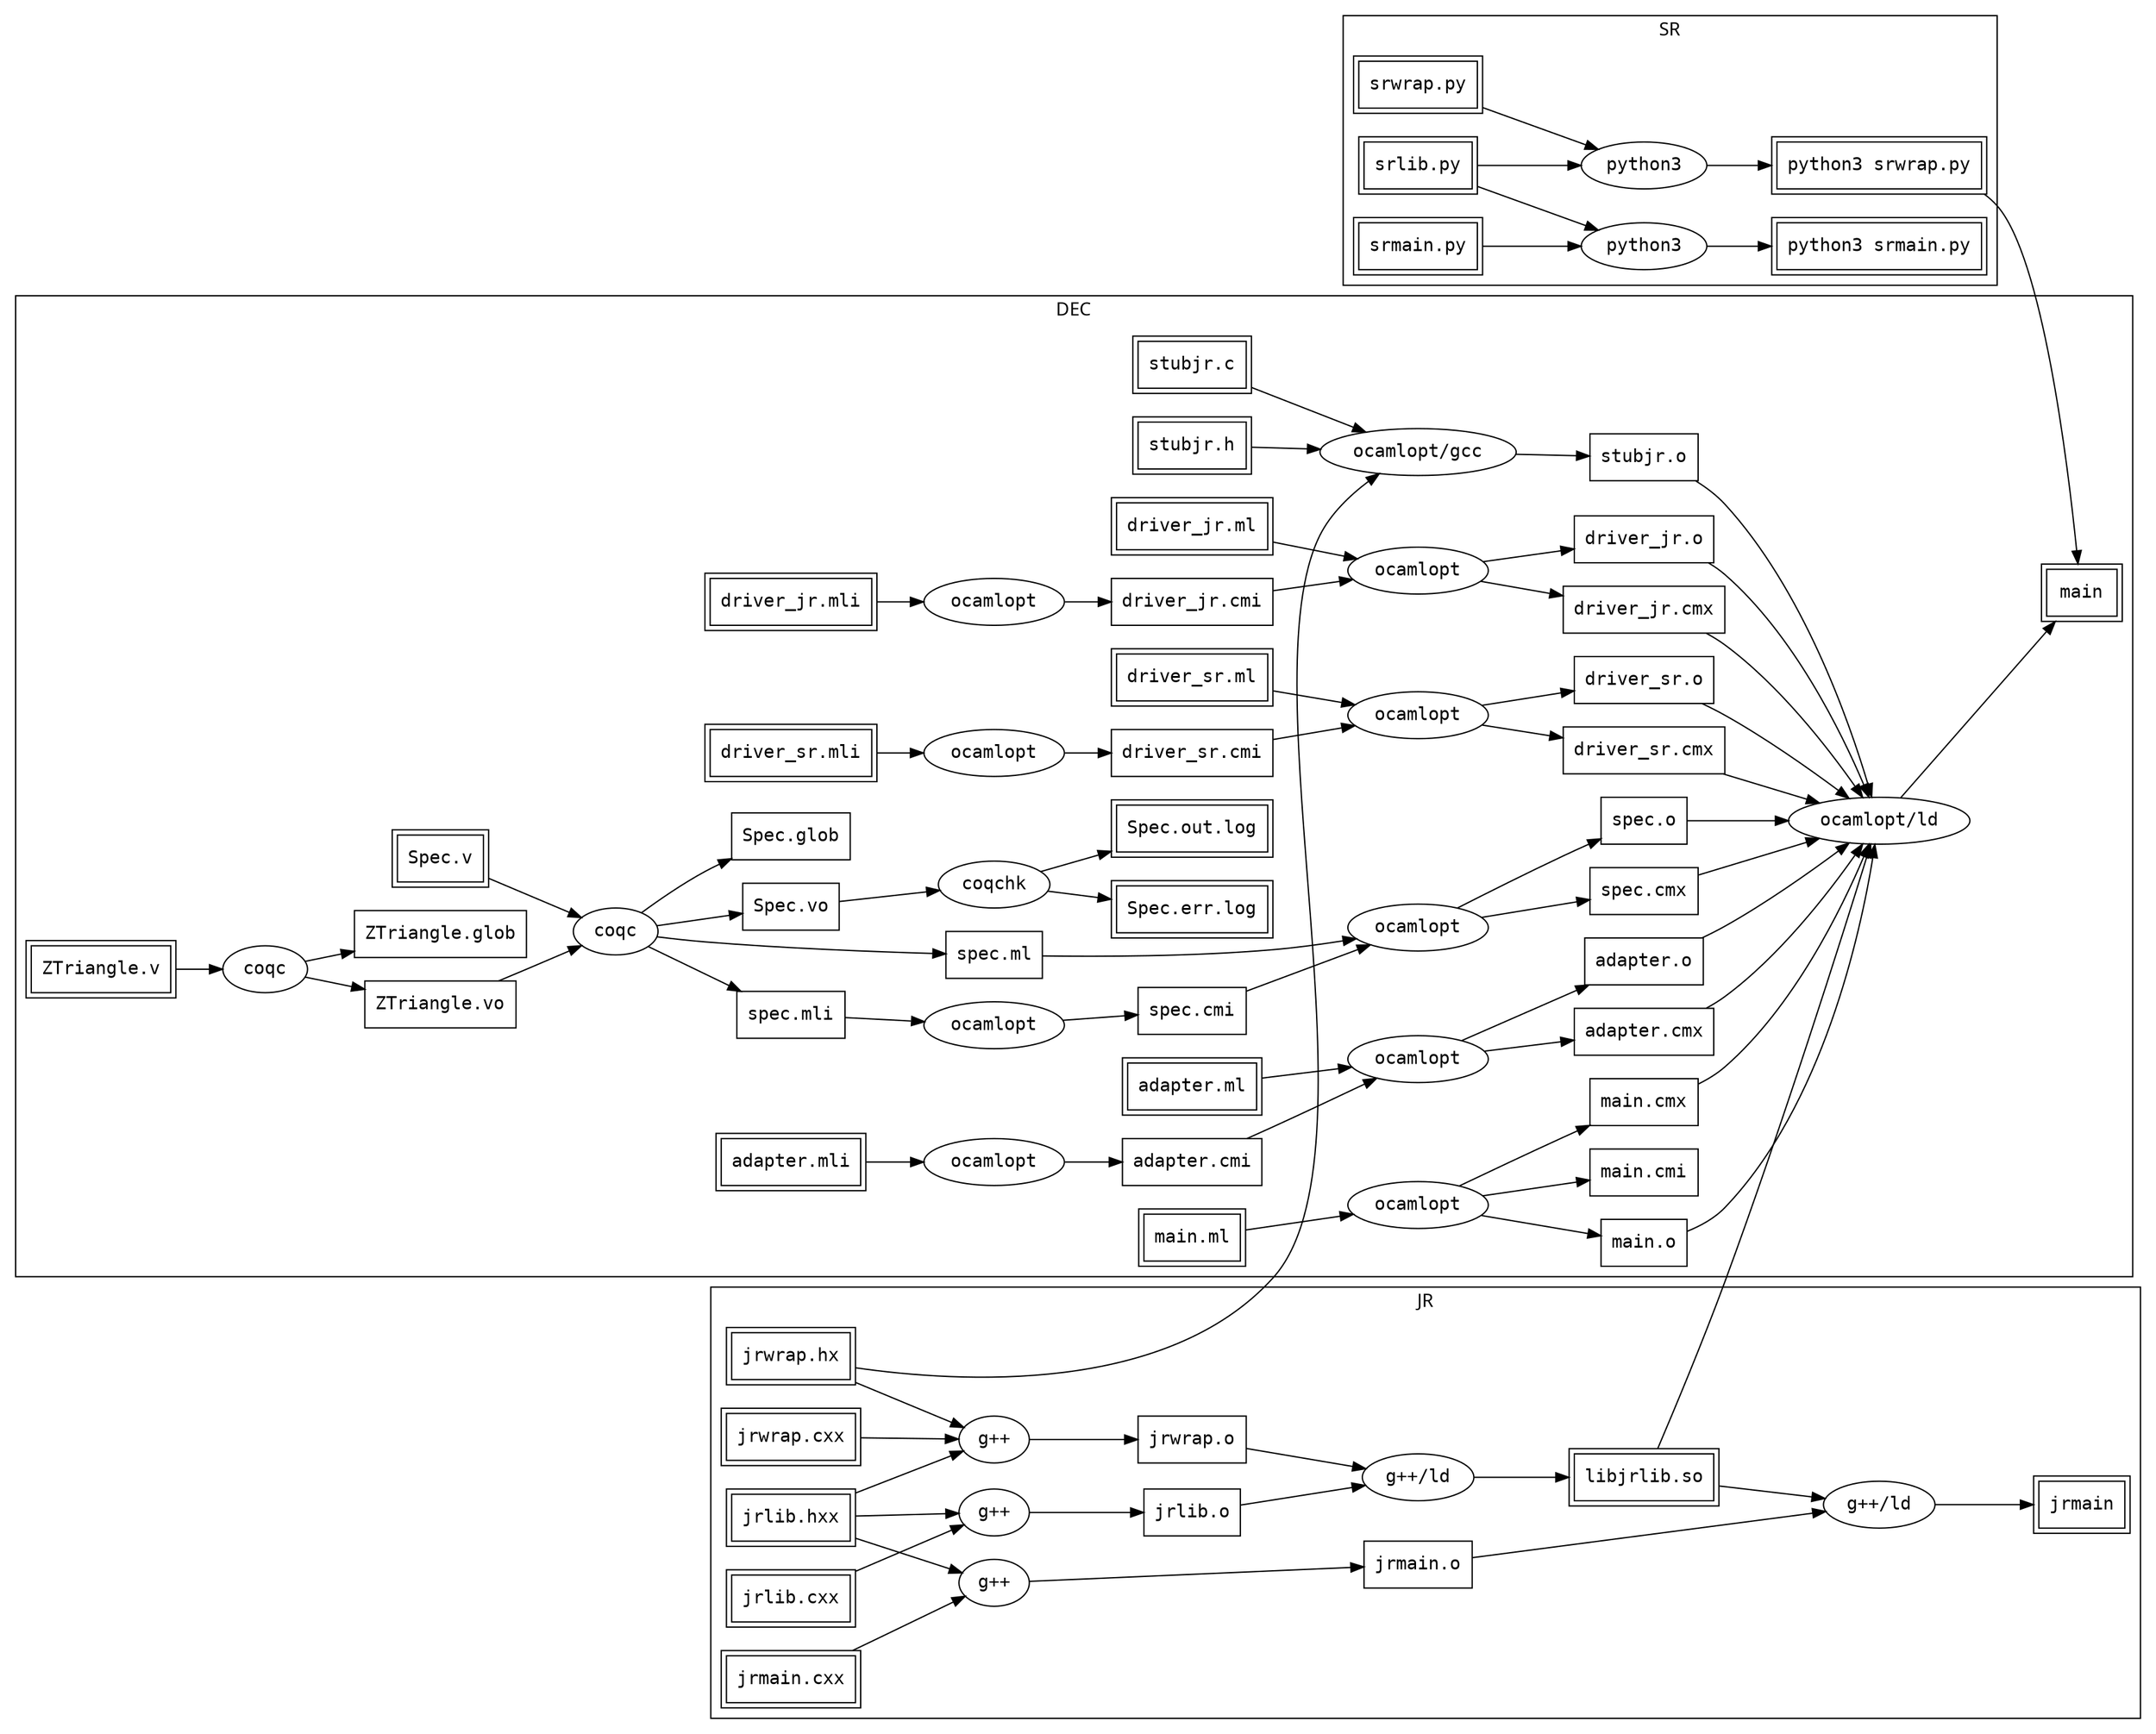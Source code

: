 digraph flow {
  rankdir = LR

  graph [fontname = sans]
  node [fontname = monospace]

  /*
  subgraph cluster_cxx {
    label = "C++"

    node [peripheries = 2, shape = box]

    algorithm [label = "algorithm"]
    cstring [label = "cstring"]
    iostream [label = "iostream"]
    libstdcxx_so [label = "libstdc++.so"]
  }

  subgraph cluster_gmp {
    label = "GMP"

    node [peripheries = 2, shape = box]

    gmpxx_h [label = "gmpxx.h"]
    libgmp_so [label = "libgmp.so"]
    libgmpxx_so [label = "libgmpxx.so"]
  }

  subgraph cluster_c {
    label = "C"

    node [peripheries = 2, shape = box]

    stddef_h [label = "stddef.h"]
    stdlib_h [label = "stdlib.h"]
    libc_so [label = "libc.so"]
    libdl_so [label = "libdl.so"]
    libm_so [label = "libm.so"]
  }

  subgraph cluster_ocaml {
    label = "OCaml"

    node [peripheries = 2, shape = box]

    caml_alloc_h [label = "caml/alloc.h"]
    caml_fail_h [label = "caml/fail.h"]
    caml_memory_h [label = "caml/memory.h"]
    caml_mlvalues_h [label = "caml/mlvalues.h"]
  }

  subgraph cluster_coq {
    label = "Coq"

    node [peripheries = 2, shape = box]

    extraction [label = "Extraction.vo"]
    zarith [label = "ZArith.vo"]
  }

  subgraph cluster_python {
    label = "Python"

    node [peripheries = 2, shape = box]

    sys [label = "sys"]
  }
  */

  subgraph cluster_dec {
    label = "DEC"

    node [peripheries = 2, shape = box]

    stubjr_c [label = "stubjr.c"]
    stubjr_h [label = "stubjr.h"]
    driver_jr_ml [label = "driver_jr.ml"]
    driver_jr_mli [label = "driver_jr.mli"]
    driver_sr_ml [label = "driver_sr.ml"]
    driver_sr_mli [label = "driver_sr.mli"]
    ztriangle_v [label = "ZTriangle.v"]
    spec_v [label = "Spec.v"]
    adapter_ml [label = "adapter.ml"]
    adapter_mli [label = "adapter.mli"]
    main_ml [label = "main.ml"]

    node [peripheries = 1]

    stubjr_o [label = "stubjr.o"]
    driver_jr_cmi [label = "driver_jr.cmi"]
    driver_jr_cmx [label = "driver_jr.cmx"]
    driver_jr_o [label = "driver_jr.o"]
    driver_sr_cmi [label = "driver_sr.cmi"]
    driver_sr_cmx [label = "driver_sr.cmx"]
    driver_sr_o [label = "driver_sr.o"]
    ztriangle_vo [label = "ZTriangle.vo"]
    ztriangle_glob [label = "ZTriangle.glob"]
    spec_vo [label = "Spec.vo"]
    spec_glob [label = "Spec.glob"]
    spec_mli [label = "spec.mli"]
    spec_ml [label = "spec.ml"]
    spec_cmi [label = "spec.cmi"]
    spec_cmx [label = "spec.cmx"]
    spec_o [label = "spec.o"]
    adapter_cmi [label = "adapter.cmi"]
    adapter_cmx [label = "adapter.cmx"]
    adapter_o [label = "adapter.o"]
    main_cmi [label = "main.cmi"]
    main_cmx [label = "main.cmx"]
    main_o [label = "main.o"]

    node [peripheries = 2]

    spec_out_log [label = "Spec.out.log"]
    spec_err_log [label = "Spec.err.log"]
    main [label = "main"]

    node [peripheries = 1, shape = oval]

    coqc_0 [label = "coqc"]
    coqc_1 [label = "coqc"]
    coqchk_0 [label = "coqchk"]
    ocamlopt_0 [label = "ocamlopt/gcc"]
    ocamlopt_1 [label = "ocamlopt"]
    ocamlopt_2 [label = "ocamlopt"]
    ocamlopt_3 [label = "ocamlopt"]
    ocamlopt_4 [label = "ocamlopt"]
    ocamlopt_5 [label = "ocamlopt"]
    ocamlopt_6 [label = "ocamlopt"]
    ocamlopt_7 [label = "ocamlopt"]
    ocamlopt_8 [label = "ocamlopt"]
    ocamlopt_9 [label = "ocamlopt"]
    ocamlopt_10 [label = "ocamlopt/ld"]
  }

  subgraph cluster_jr {
    label = "JR"

    node [peripheries = 2, shape = box]

    jrlib_hxx [label = "jrlib.hxx"]
    jrlib_cxx [label = "jrlib.cxx"]
    jrwrap_hx [label = "jrwrap.hx"]
    jrwrap_cxx [label = "jrwrap.cxx"]
    jrmain_cxx [label = "jrmain.cxx"]

    node [peripheries = 1]

    jrlib_o [label = "jrlib.o"]
    jrwrap_o [label = "jrwrap.o"]
    jrmain_o [label = "jrmain.o"]

    node [peripheries = 2]

    libjrlib_so [label = "libjrlib.so"]
    jrmain [label = "jrmain"]

    node [peripheries = 1, shape = oval]

    gxx_0 [label = "g++"]
    gxx_1 [label = "g++"]
    gxx_2 [label = "g++/ld"]
    gxx_3 [label = "g++"]
    gxx_4 [label = "g++/ld"]
  }

  subgraph cluster_sr {
    label = "SR"

    node [peripheries = 2, shape = box]

    srlib_py [label = "srlib.py"]
    srwrap_py [label = "srwrap.py"]
    srmain_py [label = "srmain.py"]

    node [peripheries = 2]

    srwrap [label = "python3 srwrap.py"]
    srmain [label = "python3 srmain.py"]

    node [peripheries = 1, shape = oval]

    python_0 [label = "python3"]
    python_1 [label = "python3"]
  }

  edge [style = solid]

  jrlib_hxx -> gxx_0
  jrlib_cxx -> gxx_0
  gxx_0 -> jrlib_o

  jrlib_hxx -> gxx_1
  jrwrap_hx -> gxx_1
  jrwrap_cxx -> gxx_1
  gxx_1 -> jrwrap_o

  jrlib_o -> gxx_2
  jrwrap_o -> gxx_2
  gxx_2 -> libjrlib_so

  jrlib_hxx -> gxx_3
  jrmain_cxx -> gxx_3
  gxx_3 -> jrmain_o

  libjrlib_so -> gxx_4
  jrmain_o -> gxx_4
  gxx_4 -> jrmain

  srlib_py -> python_0
  srwrap_py -> python_0
  python_0 -> srwrap

  srlib_py -> python_1
  srmain_py -> python_1
  python_1 -> srmain

  ztriangle_v -> coqc_0
  coqc_0 -> ztriangle_vo
  coqc_0 -> ztriangle_glob

  ztriangle_vo -> coqc_1
  spec_v -> coqc_1
  coqc_1 -> spec_vo
  coqc_1 -> spec_glob
  coqc_1 -> spec_mli
  coqc_1 -> spec_ml

  spec_vo -> coqchk_0
  coqchk_0 -> spec_out_log
  coqchk_0 -> spec_err_log

  jrwrap_hx -> ocamlopt_0
  stubjr_h -> ocamlopt_0
  stubjr_c -> ocamlopt_0
  ocamlopt_0 -> stubjr_o

  driver_jr_mli -> ocamlopt_1
  ocamlopt_1 -> driver_jr_cmi

  driver_jr_cmi -> ocamlopt_2
  driver_jr_ml -> ocamlopt_2
  ocamlopt_2 -> driver_jr_cmx
  ocamlopt_2 -> driver_jr_o

  driver_sr_mli -> ocamlopt_3
  ocamlopt_3 -> driver_sr_cmi

  driver_sr_cmi -> ocamlopt_4
  driver_sr_ml -> ocamlopt_4
  ocamlopt_4 -> driver_sr_cmx
  ocamlopt_4 -> driver_sr_o

  spec_mli -> ocamlopt_5
  ocamlopt_5 -> spec_cmi

  spec_cmi -> ocamlopt_6
  spec_ml -> ocamlopt_6
  ocamlopt_6 -> spec_cmx
  ocamlopt_6 -> spec_o

  adapter_mli -> ocamlopt_7
  ocamlopt_7 -> adapter_cmi

  adapter_cmi -> ocamlopt_8
  adapter_ml -> ocamlopt_8
  ocamlopt_8 -> adapter_cmx
  ocamlopt_8 -> adapter_o

  main_ml -> ocamlopt_9
  ocamlopt_9 -> main_cmi
  ocamlopt_9 -> main_cmx
  ocamlopt_9 -> main_o

  libjrlib_so -> ocamlopt_10
  stubjr_o -> ocamlopt_10
  driver_jr_cmx -> ocamlopt_10
  driver_jr_o -> ocamlopt_10
  driver_sr_cmx -> ocamlopt_10
  driver_sr_o -> ocamlopt_10
  spec_cmx -> ocamlopt_10
  spec_o -> ocamlopt_10
  adapter_cmx -> ocamlopt_10
  adapter_o -> ocamlopt_10
  main_cmx -> ocamlopt_10
  main_o -> ocamlopt_10
  ocamlopt_10 -> main

  srwrap -> main

  /*
  edge [style = dashed]

  gmpxx_h -> gxx_0

  algorithm -> gxx_1
  cstring -> gxx_1
  gmpxx_h -> gxx_1

  libc_so -> gxx_2
  libgmp_so -> gxx_2
  libgmpxx_so -> gxx_2
  libm_so -> gxx_2
  libstdcxx_so -> gxx_2

  gmpxx_h -> gxx_3
  iostream -> gxx_3

  libc_so -> gxx_4
  libdl_so -> gxx_4
  libgmp_so -> gxx_4
  libgmpxx_so -> gxx_4
  libm_so -> gxx_4
  libstdcxx_so -> gxx_4

  zarith -> coqc_0

  extraction -> coqc_1
  zarith -> coqc_1

  caml_alloc_h -> ocamlopt_0
  caml_fail_h -> ocamlopt_0
  caml_memory_h -> ocamlopt_0
  caml_mlvalues_h -> ocamlopt_0
  stddef_h -> ocamlopt_0
  stdlib_h -> ocamlopt_0

  libc_so -> ocamlopt_10
  libdl_so -> ocamlopt_10
  libgmp_so -> ocamlopt_10
  libgmpxx_so -> ocamlopt_10
  libstdcxx_so -> ocamlopt_10
  libm_so -> ocamlopt_10

  sys -> srwrap_py
  */
}
